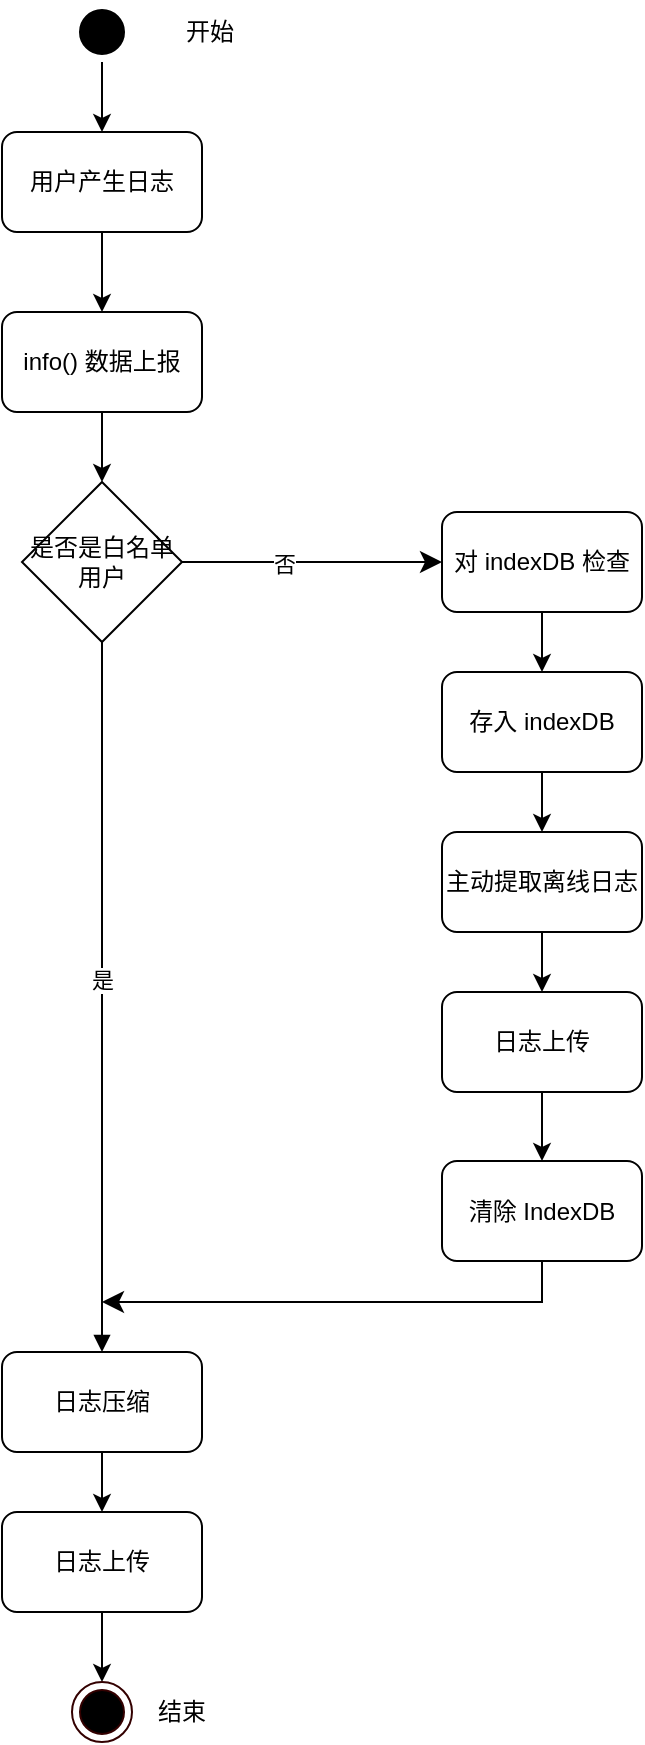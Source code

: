 <mxfile version="21.0.6" type="github">
  <diagram name="第 1 页" id="IT4s2EiO6ka8GxfyGY2X">
    <mxGraphModel dx="1235" dy="684" grid="1" gridSize="10" guides="1" tooltips="1" connect="1" arrows="1" fold="1" page="1" pageScale="1" pageWidth="827" pageHeight="1169" math="0" shadow="0">
      <root>
        <mxCell id="0" />
        <mxCell id="1" parent="0" />
        <mxCell id="2stltuO-EHjp4fbqWveh-1" value="用户产生日志" style="rounded=1;whiteSpace=wrap;html=1;" vertex="1" parent="1">
          <mxGeometry x="280" y="85" width="100" height="50" as="geometry" />
        </mxCell>
        <mxCell id="2stltuO-EHjp4fbqWveh-2" value="info() 数据上报" style="rounded=1;whiteSpace=wrap;html=1;" vertex="1" parent="1">
          <mxGeometry x="280" y="175" width="100" height="50" as="geometry" />
        </mxCell>
        <mxCell id="2stltuO-EHjp4fbqWveh-3" value="是否是白名单用户" style="rhombus;whiteSpace=wrap;html=1;" vertex="1" parent="1">
          <mxGeometry x="290" y="260" width="80" height="80" as="geometry" />
        </mxCell>
        <mxCell id="2stltuO-EHjp4fbqWveh-7" value="清除 IndexDB" style="rounded=1;whiteSpace=wrap;html=1;" vertex="1" parent="1">
          <mxGeometry x="500" y="599.5" width="100" height="50" as="geometry" />
        </mxCell>
        <mxCell id="2stltuO-EHjp4fbqWveh-30" value="" style="edgeStyle=orthogonalEdgeStyle;rounded=0;orthogonalLoop=1;jettySize=auto;html=1;" edge="1" parent="1" source="2stltuO-EHjp4fbqWveh-8" target="2stltuO-EHjp4fbqWveh-29">
          <mxGeometry relative="1" as="geometry" />
        </mxCell>
        <mxCell id="2stltuO-EHjp4fbqWveh-8" value="存入 indexDB" style="rounded=1;whiteSpace=wrap;html=1;" vertex="1" parent="1">
          <mxGeometry x="500" y="355" width="100" height="50" as="geometry" />
        </mxCell>
        <mxCell id="2stltuO-EHjp4fbqWveh-11" value="" style="endArrow=classic;html=1;rounded=0;" edge="1" parent="1" source="2stltuO-EHjp4fbqWveh-1" target="2stltuO-EHjp4fbqWveh-2">
          <mxGeometry width="50" height="50" relative="1" as="geometry">
            <mxPoint x="310" y="390" as="sourcePoint" />
            <mxPoint x="360" y="340" as="targetPoint" />
          </mxGeometry>
        </mxCell>
        <mxCell id="2stltuO-EHjp4fbqWveh-12" value="" style="endArrow=classic;html=1;rounded=0;" edge="1" parent="1" source="2stltuO-EHjp4fbqWveh-2" target="2stltuO-EHjp4fbqWveh-3">
          <mxGeometry width="50" height="50" relative="1" as="geometry">
            <mxPoint x="510" y="330" as="sourcePoint" />
            <mxPoint x="560" y="280" as="targetPoint" />
          </mxGeometry>
        </mxCell>
        <mxCell id="2stltuO-EHjp4fbqWveh-13" value="" style="edgeStyle=elbowEdgeStyle;elbow=horizontal;endArrow=classic;html=1;curved=0;rounded=0;endSize=8;startSize=8;exitX=1;exitY=0.5;exitDx=0;exitDy=0;entryX=0;entryY=0.5;entryDx=0;entryDy=0;" edge="1" parent="1" source="2stltuO-EHjp4fbqWveh-3" target="2stltuO-EHjp4fbqWveh-35">
          <mxGeometry width="50" height="50" relative="1" as="geometry">
            <mxPoint x="510" y="330" as="sourcePoint" />
            <mxPoint x="560" y="280" as="targetPoint" />
            <Array as="points">
              <mxPoint x="460" y="260" />
            </Array>
          </mxGeometry>
        </mxCell>
        <mxCell id="2stltuO-EHjp4fbqWveh-28" value="否" style="edgeLabel;html=1;align=center;verticalAlign=middle;resizable=0;points=[];" vertex="1" connectable="0" parent="2stltuO-EHjp4fbqWveh-13">
          <mxGeometry x="-0.22" y="-1" relative="1" as="geometry">
            <mxPoint as="offset" />
          </mxGeometry>
        </mxCell>
        <mxCell id="2stltuO-EHjp4fbqWveh-17" value="日志压缩" style="rounded=1;whiteSpace=wrap;html=1;" vertex="1" parent="1">
          <mxGeometry x="280" y="695" width="100" height="50" as="geometry" />
        </mxCell>
        <mxCell id="2stltuO-EHjp4fbqWveh-20" value="" style="endArrow=classic;html=1;rounded=0;entryX=0.5;entryY=0;entryDx=0;entryDy=0;" edge="1" parent="1" source="2stltuO-EHjp4fbqWveh-17" target="2stltuO-EHjp4fbqWveh-39">
          <mxGeometry width="50" height="50" relative="1" as="geometry">
            <mxPoint x="510" y="530" as="sourcePoint" />
            <mxPoint x="560" y="480" as="targetPoint" />
          </mxGeometry>
        </mxCell>
        <mxCell id="2stltuO-EHjp4fbqWveh-21" value="是" style="html=1;verticalAlign=bottom;endArrow=block;rounded=0;" edge="1" parent="1" source="2stltuO-EHjp4fbqWveh-3" target="2stltuO-EHjp4fbqWveh-17">
          <mxGeometry x="-0.0" width="80" relative="1" as="geometry">
            <mxPoint x="290" y="370" as="sourcePoint" />
            <mxPoint x="340" y="510" as="targetPoint" />
            <mxPoint as="offset" />
          </mxGeometry>
        </mxCell>
        <mxCell id="2stltuO-EHjp4fbqWveh-33" value="" style="edgeStyle=orthogonalEdgeStyle;rounded=0;orthogonalLoop=1;jettySize=auto;html=1;" edge="1" parent="1" source="2stltuO-EHjp4fbqWveh-29" target="2stltuO-EHjp4fbqWveh-31">
          <mxGeometry relative="1" as="geometry" />
        </mxCell>
        <mxCell id="2stltuO-EHjp4fbqWveh-29" value="主动提取离线日志" style="rounded=1;whiteSpace=wrap;html=1;" vertex="1" parent="1">
          <mxGeometry x="500" y="435" width="100" height="50" as="geometry" />
        </mxCell>
        <mxCell id="2stltuO-EHjp4fbqWveh-34" value="" style="edgeStyle=orthogonalEdgeStyle;rounded=0;orthogonalLoop=1;jettySize=auto;html=1;" edge="1" parent="1" source="2stltuO-EHjp4fbqWveh-31" target="2stltuO-EHjp4fbqWveh-7">
          <mxGeometry relative="1" as="geometry" />
        </mxCell>
        <mxCell id="2stltuO-EHjp4fbqWveh-31" value="日志上传" style="rounded=1;whiteSpace=wrap;html=1;" vertex="1" parent="1">
          <mxGeometry x="500" y="515" width="100" height="50" as="geometry" />
        </mxCell>
        <mxCell id="2stltuO-EHjp4fbqWveh-36" value="" style="edgeStyle=orthogonalEdgeStyle;rounded=0;orthogonalLoop=1;jettySize=auto;html=1;" edge="1" parent="1" source="2stltuO-EHjp4fbqWveh-35" target="2stltuO-EHjp4fbqWveh-8">
          <mxGeometry relative="1" as="geometry" />
        </mxCell>
        <mxCell id="2stltuO-EHjp4fbqWveh-35" value="对 indexDB 检查" style="rounded=1;whiteSpace=wrap;html=1;" vertex="1" parent="1">
          <mxGeometry x="500" y="275" width="100" height="50" as="geometry" />
        </mxCell>
        <mxCell id="2stltuO-EHjp4fbqWveh-38" value="" style="edgeStyle=segmentEdgeStyle;endArrow=classic;html=1;curved=0;rounded=0;endSize=8;startSize=8;exitX=0.5;exitY=1;exitDx=0;exitDy=0;" edge="1" parent="1" source="2stltuO-EHjp4fbqWveh-7">
          <mxGeometry width="50" height="50" relative="1" as="geometry">
            <mxPoint x="390" y="520" as="sourcePoint" />
            <mxPoint x="330" y="670" as="targetPoint" />
            <Array as="points">
              <mxPoint x="550" y="670" />
              <mxPoint x="330" y="670" />
            </Array>
          </mxGeometry>
        </mxCell>
        <mxCell id="2stltuO-EHjp4fbqWveh-40" value="" style="edgeStyle=orthogonalEdgeStyle;rounded=0;orthogonalLoop=1;jettySize=auto;html=1;" edge="1" parent="1" source="2stltuO-EHjp4fbqWveh-39">
          <mxGeometry relative="1" as="geometry">
            <mxPoint x="330" y="860" as="targetPoint" />
          </mxGeometry>
        </mxCell>
        <mxCell id="2stltuO-EHjp4fbqWveh-39" value="日志上传" style="rounded=1;whiteSpace=wrap;html=1;" vertex="1" parent="1">
          <mxGeometry x="280" y="775" width="100" height="50" as="geometry" />
        </mxCell>
        <mxCell id="2stltuO-EHjp4fbqWveh-45" value="" style="edgeStyle=orthogonalEdgeStyle;rounded=0;orthogonalLoop=1;jettySize=auto;html=1;" edge="1" parent="1" source="2stltuO-EHjp4fbqWveh-41" target="2stltuO-EHjp4fbqWveh-1">
          <mxGeometry relative="1" as="geometry" />
        </mxCell>
        <mxCell id="2stltuO-EHjp4fbqWveh-41" value="" style="ellipse;shape=startState;fillColor=#000000;strokeColor=#000000;" vertex="1" parent="1">
          <mxGeometry x="315" y="20" width="30" height="30" as="geometry" />
        </mxCell>
        <mxCell id="2stltuO-EHjp4fbqWveh-44" value="开始" style="text;html=1;strokeColor=none;fillColor=none;align=center;verticalAlign=middle;whiteSpace=wrap;rounded=0;" vertex="1" parent="1">
          <mxGeometry x="354" y="20" width="60" height="30" as="geometry" />
        </mxCell>
        <mxCell id="2stltuO-EHjp4fbqWveh-46" value="" style="ellipse;shape=endState;fillColor=#000000;strokeColor=#330000;" vertex="1" parent="1">
          <mxGeometry x="315" y="860" width="30" height="30" as="geometry" />
        </mxCell>
        <mxCell id="2stltuO-EHjp4fbqWveh-47" value="结束" style="text;html=1;strokeColor=none;fillColor=none;align=center;verticalAlign=middle;whiteSpace=wrap;rounded=0;" vertex="1" parent="1">
          <mxGeometry x="340" y="860" width="60" height="30" as="geometry" />
        </mxCell>
      </root>
    </mxGraphModel>
  </diagram>
</mxfile>
